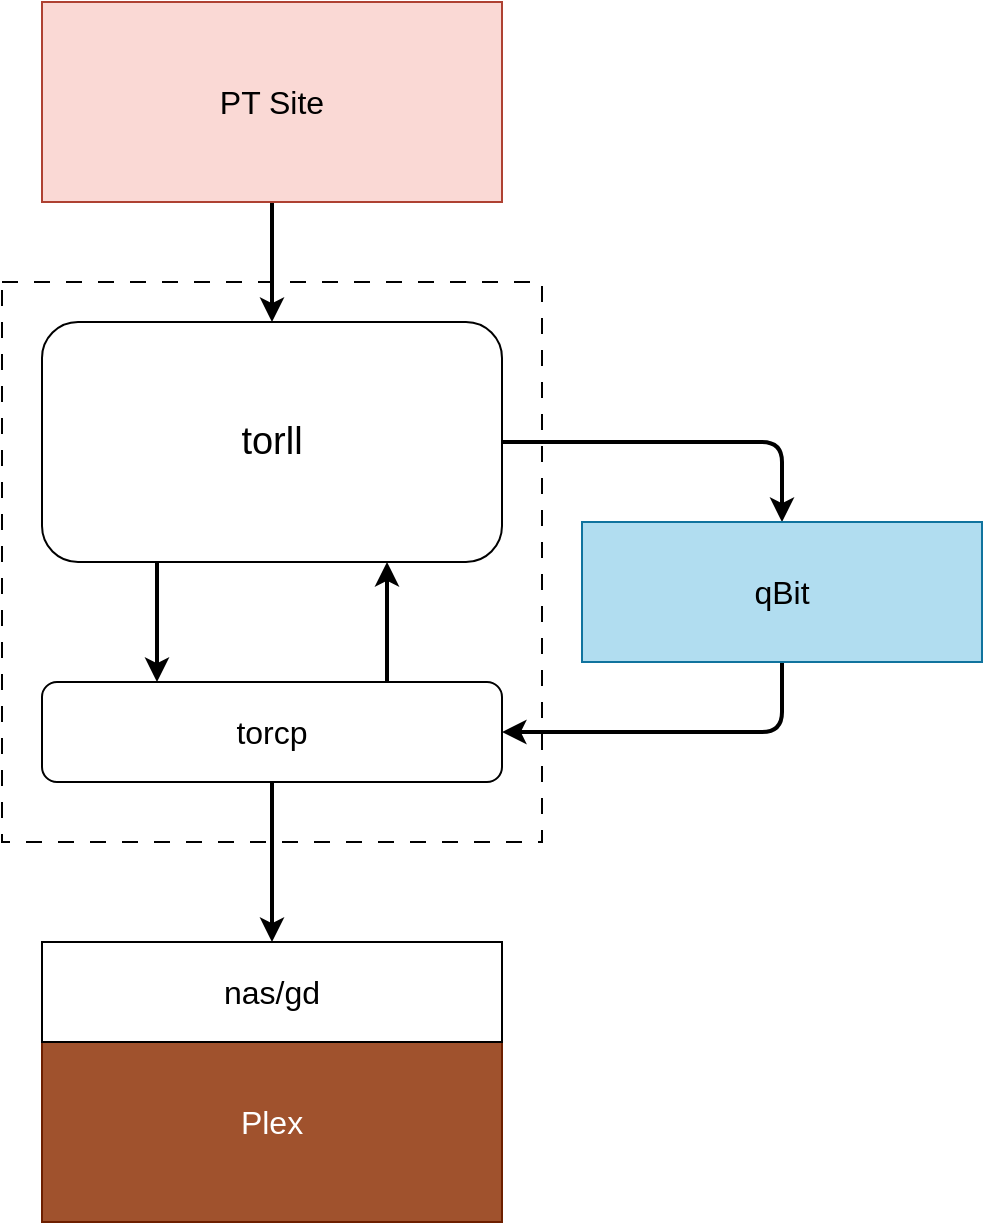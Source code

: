 <mxfile>
    <diagram id="kzR2WOW9anDOpDg0x2Ym" name="Page-1">
        <mxGraphModel dx="892" dy="729" grid="1" gridSize="10" guides="1" tooltips="1" connect="1" arrows="1" fold="1" page="1" pageScale="1" pageWidth="827" pageHeight="1169" math="0" shadow="0">
            <root>
                <mxCell id="0"/>
                <mxCell id="1" parent="0"/>
                <mxCell id="19" value="" style="rounded=0;whiteSpace=wrap;html=1;fontSize=16;fontColor=#000000;dashed=1;dashPattern=8 8;" vertex="1" parent="1">
                    <mxGeometry x="180" y="170" width="270" height="280" as="geometry"/>
                </mxCell>
                <mxCell id="17" style="edgeStyle=orthogonalEdgeStyle;html=1;exitX=1;exitY=0.5;exitDx=0;exitDy=0;entryX=0.5;entryY=0;entryDx=0;entryDy=0;strokeWidth=2;fontSize=16;" edge="1" parent="1" source="2" target="6">
                    <mxGeometry relative="1" as="geometry"/>
                </mxCell>
                <mxCell id="20" style="edgeStyle=orthogonalEdgeStyle;html=1;exitX=0.25;exitY=1;exitDx=0;exitDy=0;entryX=0.25;entryY=0;entryDx=0;entryDy=0;strokeWidth=2;fontSize=16;fontColor=#000000;" edge="1" parent="1" source="2" target="3">
                    <mxGeometry relative="1" as="geometry"/>
                </mxCell>
                <mxCell id="2" value="&lt;font style=&quot;font-size: 19px;&quot;&gt;torll&lt;br&gt;&lt;/font&gt;" style="rounded=1;whiteSpace=wrap;html=1;" vertex="1" parent="1">
                    <mxGeometry x="200" y="190" width="230" height="120" as="geometry"/>
                </mxCell>
                <mxCell id="16" style="edgeStyle=orthogonalEdgeStyle;html=1;exitX=0.5;exitY=1;exitDx=0;exitDy=0;entryX=0.5;entryY=0;entryDx=0;entryDy=0;strokeWidth=2;fontSize=16;" edge="1" parent="1" source="3" target="10">
                    <mxGeometry relative="1" as="geometry"/>
                </mxCell>
                <mxCell id="18" style="edgeStyle=orthogonalEdgeStyle;html=1;exitX=0.75;exitY=0;exitDx=0;exitDy=0;entryX=0.75;entryY=1;entryDx=0;entryDy=0;strokeWidth=2;fontSize=16;fontColor=#000000;" edge="1" parent="1" source="3" target="2">
                    <mxGeometry relative="1" as="geometry"/>
                </mxCell>
                <mxCell id="3" value="&lt;font style=&quot;font-size: 16px;&quot;&gt;torcp&lt;/font&gt;" style="rounded=1;whiteSpace=wrap;html=1;" vertex="1" parent="1">
                    <mxGeometry x="200" y="370" width="230" height="50" as="geometry"/>
                </mxCell>
                <mxCell id="15" style="edgeStyle=orthogonalEdgeStyle;html=1;exitX=0.5;exitY=1;exitDx=0;exitDy=0;entryX=1;entryY=0.5;entryDx=0;entryDy=0;strokeWidth=2;fontSize=16;" edge="1" parent="1" source="6" target="3">
                    <mxGeometry relative="1" as="geometry"/>
                </mxCell>
                <mxCell id="6" value="&lt;font color=&quot;#000000&quot;&gt;qBit&lt;/font&gt;" style="rounded=0;whiteSpace=wrap;html=1;fontSize=16;fillColor=#b1ddf0;strokeColor=#10739e;" vertex="1" parent="1">
                    <mxGeometry x="470" y="290" width="200" height="70" as="geometry"/>
                </mxCell>
                <mxCell id="14" style="edgeStyle=orthogonalEdgeStyle;html=1;exitX=0.5;exitY=1;exitDx=0;exitDy=0;entryX=0.5;entryY=0;entryDx=0;entryDy=0;strokeWidth=2;fontSize=16;" edge="1" parent="1" source="7" target="2">
                    <mxGeometry relative="1" as="geometry"/>
                </mxCell>
                <mxCell id="7" value="&lt;font color=&quot;#000000&quot;&gt;PT Site&lt;/font&gt;" style="rounded=0;whiteSpace=wrap;html=1;fontSize=16;fillColor=#fad9d5;strokeColor=#ae4132;" vertex="1" parent="1">
                    <mxGeometry x="200" y="30" width="230" height="100" as="geometry"/>
                </mxCell>
                <mxCell id="9" value="Plex" style="rounded=0;whiteSpace=wrap;html=1;fontSize=16;fillColor=#a0522d;fontColor=#ffffff;strokeColor=#6D1F00;" vertex="1" parent="1">
                    <mxGeometry x="200" y="540" width="230" height="100" as="geometry"/>
                </mxCell>
                <mxCell id="10" value="nas/gd" style="rounded=0;whiteSpace=wrap;html=1;fontSize=16;" vertex="1" parent="1">
                    <mxGeometry x="200" y="500" width="230" height="50" as="geometry"/>
                </mxCell>
            </root>
        </mxGraphModel>
    </diagram>
    <diagram id="DhV4GZEfUdVb2DLy5Zq3" name="Page-2">
        <mxGraphModel dx="892" dy="729" grid="1" gridSize="10" guides="1" tooltips="1" connect="1" arrows="1" fold="1" page="1" pageScale="1" pageWidth="827" pageHeight="1169" math="0" shadow="0">
            <root>
                <mxCell id="0"/>
                <mxCell id="1" parent="0"/>
                <mxCell id="t_Yw5VcFEeMCsgDDP2IW-1" value="" style="rounded=0;whiteSpace=wrap;html=1;fontSize=16;fontColor=#000000;dashed=1;dashPattern=8 8;" vertex="1" parent="1">
                    <mxGeometry x="180" y="160" width="270" height="290" as="geometry"/>
                </mxCell>
                <mxCell id="t_Yw5VcFEeMCsgDDP2IW-2" style="edgeStyle=orthogonalEdgeStyle;html=1;exitX=1;exitY=0.5;exitDx=0;exitDy=0;entryX=0.5;entryY=0;entryDx=0;entryDy=0;strokeWidth=2;fontSize=16;" edge="1" parent="1" source="t_Yw5VcFEeMCsgDDP2IW-4" target="t_Yw5VcFEeMCsgDDP2IW-9">
                    <mxGeometry relative="1" as="geometry"/>
                </mxCell>
                <mxCell id="t_Yw5VcFEeMCsgDDP2IW-23" value="种子" style="edgeLabel;html=1;align=center;verticalAlign=middle;resizable=0;points=[];fontSize=16;fontColor=#FFFFFF;" vertex="1" connectable="0" parent="t_Yw5VcFEeMCsgDDP2IW-2">
                    <mxGeometry x="0.056" y="-2" relative="1" as="geometry">
                        <mxPoint y="1" as="offset"/>
                    </mxGeometry>
                </mxCell>
                <mxCell id="t_Yw5VcFEeMCsgDDP2IW-3" style="edgeStyle=orthogonalEdgeStyle;html=1;exitX=0.25;exitY=1;exitDx=0;exitDy=0;entryX=0.25;entryY=0;entryDx=0;entryDy=0;strokeWidth=2;fontSize=16;fontColor=#000000;" edge="1" parent="1" source="t_Yw5VcFEeMCsgDDP2IW-4" target="t_Yw5VcFEeMCsgDDP2IW-7">
                    <mxGeometry relative="1" as="geometry"/>
                </mxCell>
                <mxCell id="t_Yw5VcFEeMCsgDDP2IW-18" style="edgeStyle=orthogonalEdgeStyle;html=1;exitX=0;exitY=0.5;exitDx=0;exitDy=0;entryX=0;entryY=0.5;entryDx=0;entryDy=0;strokeWidth=2;fontSize=16;fontColor=#FFFFFF;" edge="1" parent="1" source="t_Yw5VcFEeMCsgDDP2IW-4" target="t_Yw5VcFEeMCsgDDP2IW-12">
                    <mxGeometry relative="1" as="geometry">
                        <Array as="points">
                            <mxPoint x="120" y="250"/>
                            <mxPoint x="120" y="590"/>
                        </Array>
                    </mxGeometry>
                </mxCell>
                <mxCell id="t_Yw5VcFEeMCsgDDP2IW-19" value="plex_notify" style="edgeLabel;html=1;align=center;verticalAlign=middle;resizable=0;points=[];fontSize=16;fontColor=#FFFFFF;" vertex="1" connectable="0" parent="t_Yw5VcFEeMCsgDDP2IW-18">
                    <mxGeometry x="-0.164" y="-1" relative="1" as="geometry">
                        <mxPoint as="offset"/>
                    </mxGeometry>
                </mxCell>
                <mxCell id="t_Yw5VcFEeMCsgDDP2IW-4" value="&lt;font style=&quot;font-size: 19px;&quot;&gt;torll&lt;br&gt;&lt;/font&gt;" style="rounded=1;whiteSpace=wrap;html=1;" vertex="1" parent="1">
                    <mxGeometry x="200" y="190" width="230" height="120" as="geometry"/>
                </mxCell>
                <mxCell id="t_Yw5VcFEeMCsgDDP2IW-5" style="edgeStyle=orthogonalEdgeStyle;html=1;exitX=0.5;exitY=1;exitDx=0;exitDy=0;entryX=0.5;entryY=0;entryDx=0;entryDy=0;strokeWidth=2;fontSize=16;" edge="1" parent="1" source="t_Yw5VcFEeMCsgDDP2IW-7" target="t_Yw5VcFEeMCsgDDP2IW-13">
                    <mxGeometry relative="1" as="geometry"/>
                </mxCell>
                <mxCell id="t_Yw5VcFEeMCsgDDP2IW-20" value="媒体目录" style="edgeLabel;html=1;align=center;verticalAlign=middle;resizable=0;points=[];fontSize=16;fontColor=#FFFFFF;" vertex="1" connectable="0" parent="t_Yw5VcFEeMCsgDDP2IW-5">
                    <mxGeometry x="0.1" relative="1" as="geometry">
                        <mxPoint as="offset"/>
                    </mxGeometry>
                </mxCell>
                <mxCell id="t_Yw5VcFEeMCsgDDP2IW-6" style="edgeStyle=orthogonalEdgeStyle;html=1;exitX=0.75;exitY=0;exitDx=0;exitDy=0;entryX=0.75;entryY=1;entryDx=0;entryDy=0;strokeWidth=2;fontSize=16;fontColor=#000000;" edge="1" parent="1" source="t_Yw5VcFEeMCsgDDP2IW-7" target="t_Yw5VcFEeMCsgDDP2IW-4">
                    <mxGeometry relative="1" as="geometry"/>
                </mxCell>
                <mxCell id="t_Yw5VcFEeMCsgDDP2IW-7" value="&lt;font style=&quot;font-size: 16px;&quot;&gt;torcp&lt;/font&gt;" style="rounded=1;whiteSpace=wrap;html=1;" vertex="1" parent="1">
                    <mxGeometry x="200" y="380" width="230" height="50" as="geometry"/>
                </mxCell>
                <mxCell id="t_Yw5VcFEeMCsgDDP2IW-8" style="edgeStyle=orthogonalEdgeStyle;html=1;exitX=0.5;exitY=1;exitDx=0;exitDy=0;entryX=1;entryY=0.5;entryDx=0;entryDy=0;strokeWidth=2;fontSize=16;" edge="1" parent="1" source="t_Yw5VcFEeMCsgDDP2IW-9" target="t_Yw5VcFEeMCsgDDP2IW-7">
                    <mxGeometry relative="1" as="geometry"/>
                </mxCell>
                <mxCell id="t_Yw5VcFEeMCsgDDP2IW-21" value="完成后运行" style="edgeLabel;html=1;align=center;verticalAlign=middle;resizable=0;points=[];fontSize=16;fontColor=#FFFFFF;" vertex="1" connectable="0" parent="t_Yw5VcFEeMCsgDDP2IW-8">
                    <mxGeometry x="-0.794" y="1" relative="1" as="geometry">
                        <mxPoint as="offset"/>
                    </mxGeometry>
                </mxCell>
                <mxCell id="t_Yw5VcFEeMCsgDDP2IW-9" value="&lt;font color=&quot;#000000&quot;&gt;qBit&lt;/font&gt;" style="rounded=0;whiteSpace=wrap;html=1;fontSize=16;fillColor=#b1ddf0;strokeColor=#10739e;" vertex="1" parent="1">
                    <mxGeometry x="470" y="290" width="200" height="70" as="geometry"/>
                </mxCell>
                <mxCell id="t_Yw5VcFEeMCsgDDP2IW-10" style="edgeStyle=orthogonalEdgeStyle;html=1;exitX=0.5;exitY=1;exitDx=0;exitDy=0;entryX=0.5;entryY=0;entryDx=0;entryDy=0;strokeWidth=2;fontSize=16;" edge="1" parent="1" source="t_Yw5VcFEeMCsgDDP2IW-11" target="t_Yw5VcFEeMCsgDDP2IW-4">
                    <mxGeometry relative="1" as="geometry"/>
                </mxCell>
                <mxCell id="t_Yw5VcFEeMCsgDDP2IW-16" style="edgeStyle=orthogonalEdgeStyle;html=1;exitX=1;exitY=0.5;exitDx=0;exitDy=0;entryX=0;entryY=0.5;entryDx=0;entryDy=0;strokeWidth=2;fontSize=16;fontColor=#FFFFFF;" edge="1" parent="1" source="t_Yw5VcFEeMCsgDDP2IW-11" target="t_Yw5VcFEeMCsgDDP2IW-14">
                    <mxGeometry relative="1" as="geometry"/>
                </mxCell>
                <mxCell id="t_Yw5VcFEeMCsgDDP2IW-11" value="&lt;font color=&quot;#000000&quot;&gt;PT Site&lt;/font&gt;" style="rounded=0;whiteSpace=wrap;html=1;fontSize=16;fillColor=#fad9d5;strokeColor=#ae4132;" vertex="1" parent="1">
                    <mxGeometry x="200" y="30" width="230" height="100" as="geometry"/>
                </mxCell>
                <mxCell id="t_Yw5VcFEeMCsgDDP2IW-12" value="Plex" style="rounded=0;whiteSpace=wrap;html=1;fontSize=16;fillColor=#a0522d;fontColor=#ffffff;strokeColor=#6D1F00;" vertex="1" parent="1">
                    <mxGeometry x="200" y="540" width="230" height="100" as="geometry"/>
                </mxCell>
                <mxCell id="t_Yw5VcFEeMCsgDDP2IW-13" value="nas/gd" style="rounded=0;whiteSpace=wrap;html=1;fontSize=16;" vertex="1" parent="1">
                    <mxGeometry x="200" y="500" width="230" height="50" as="geometry"/>
                </mxCell>
                <mxCell id="t_Yw5VcFEeMCsgDDP2IW-15" style="edgeStyle=orthogonalEdgeStyle;html=1;exitX=0.5;exitY=1;exitDx=0;exitDy=0;entryX=1;entryY=0.25;entryDx=0;entryDy=0;strokeWidth=2;fontSize=16;fontColor=#FFFFFF;" edge="1" parent="1" source="t_Yw5VcFEeMCsgDDP2IW-14" target="t_Yw5VcFEeMCsgDDP2IW-4">
                    <mxGeometry relative="1" as="geometry"/>
                </mxCell>
                <mxCell id="t_Yw5VcFEeMCsgDDP2IW-22" value="查重,下载" style="edgeLabel;html=1;align=center;verticalAlign=middle;resizable=0;points=[];fontSize=16;fontColor=#FFFFFF;" vertex="1" connectable="0" parent="t_Yw5VcFEeMCsgDDP2IW-15">
                    <mxGeometry x="-0.589" y="1" relative="1" as="geometry">
                        <mxPoint as="offset"/>
                    </mxGeometry>
                </mxCell>
                <mxCell id="t_Yw5VcFEeMCsgDDP2IW-14" value="&lt;font color=&quot;#ffffff&quot;&gt;torfilter&lt;/font&gt;" style="rounded=1;whiteSpace=wrap;html=1;fontSize=16;fontColor=#000000;" vertex="1" parent="1">
                    <mxGeometry x="470" y="30" width="90" height="100" as="geometry"/>
                </mxCell>
            </root>
        </mxGraphModel>
    </diagram>
</mxfile>